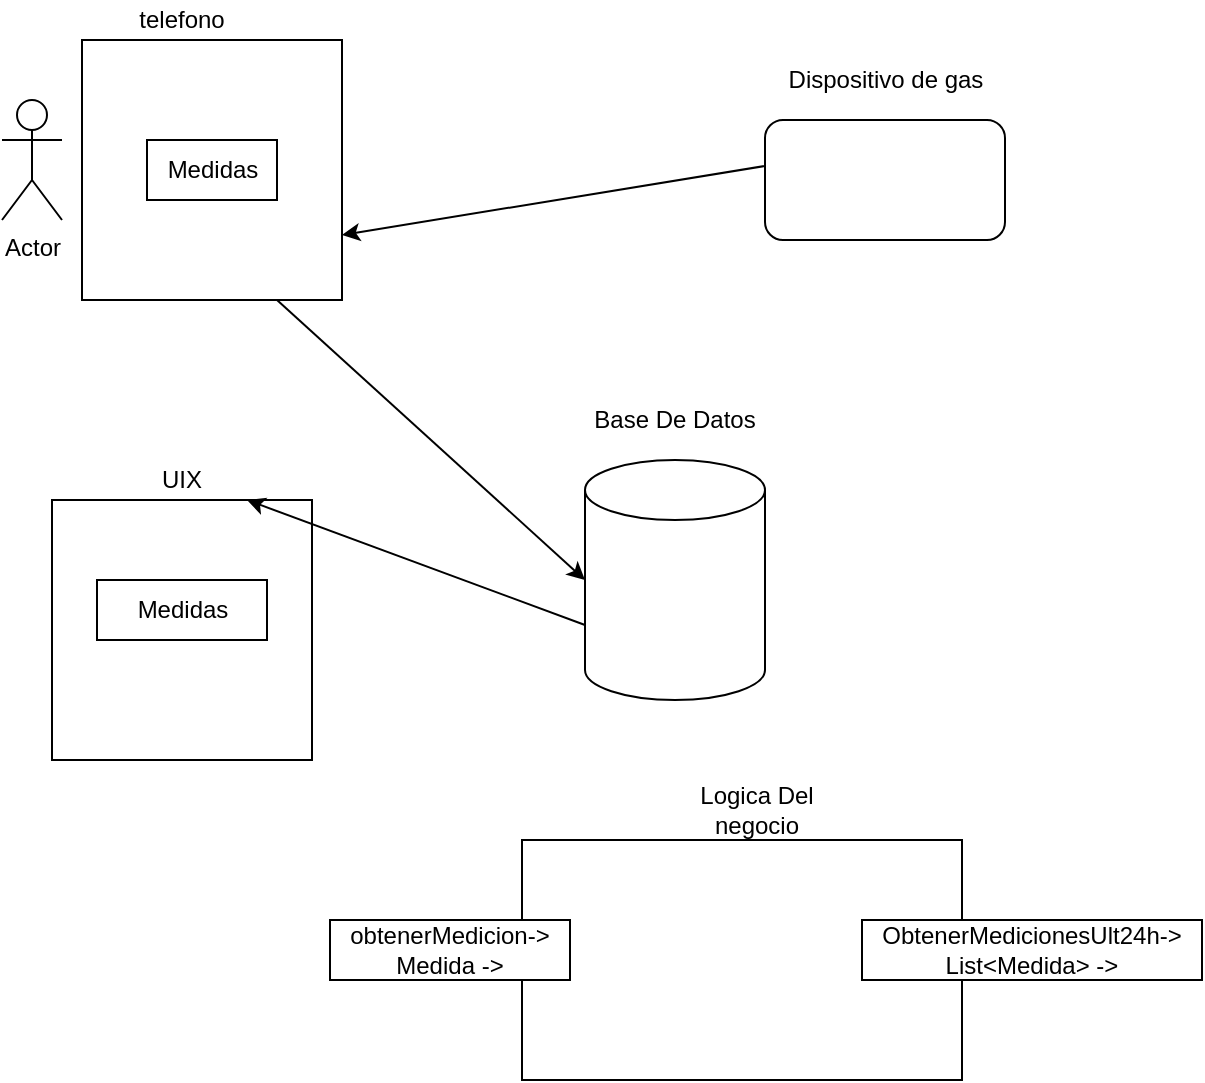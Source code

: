 <mxfile version="15.5.0" type="device"><diagram id="NnAmUpMsIUfzLG7R4sGV" name="Page-1"><mxGraphModel dx="1102" dy="582" grid="1" gridSize="10" guides="1" tooltips="1" connect="1" arrows="1" fold="1" page="1" pageScale="1" pageWidth="827" pageHeight="1169" math="0" shadow="0"><root><mxCell id="0"/><mxCell id="1" parent="0"/><mxCell id="vUESsqOl6LU-rfB6vuBg-1" value="Actor" style="shape=umlActor;verticalLabelPosition=bottom;verticalAlign=top;html=1;outlineConnect=0;" parent="1" vertex="1"><mxGeometry x="150" y="70" width="30" height="60" as="geometry"/></mxCell><mxCell id="vUESsqOl6LU-rfB6vuBg-2" value="" style="whiteSpace=wrap;html=1;aspect=fixed;" parent="1" vertex="1"><mxGeometry x="190" y="40" width="130" height="130" as="geometry"/></mxCell><mxCell id="vUESsqOl6LU-rfB6vuBg-3" value="telefono" style="text;html=1;strokeColor=none;fillColor=none;align=center;verticalAlign=middle;whiteSpace=wrap;rounded=0;" parent="1" vertex="1"><mxGeometry x="220" y="20" width="40" height="20" as="geometry"/></mxCell><mxCell id="vUESsqOl6LU-rfB6vuBg-4" value="" style="shape=cylinder3;whiteSpace=wrap;html=1;boundedLbl=1;backgroundOutline=1;size=15;" parent="1" vertex="1"><mxGeometry x="441.5" y="250" width="90" height="120" as="geometry"/></mxCell><mxCell id="vUESsqOl6LU-rfB6vuBg-5" value="Base De Datos" style="text;html=1;strokeColor=none;fillColor=none;align=center;verticalAlign=middle;whiteSpace=wrap;rounded=0;" parent="1" vertex="1"><mxGeometry x="434" y="220" width="105" height="20" as="geometry"/></mxCell><mxCell id="vUESsqOl6LU-rfB6vuBg-6" value="" style="whiteSpace=wrap;html=1;aspect=fixed;" parent="1" vertex="1"><mxGeometry x="175" y="270" width="130" height="130" as="geometry"/></mxCell><mxCell id="vUESsqOl6LU-rfB6vuBg-7" value="UIX" style="text;html=1;strokeColor=none;fillColor=none;align=center;verticalAlign=middle;whiteSpace=wrap;rounded=0;" parent="1" vertex="1"><mxGeometry x="220" y="250" width="40" height="20" as="geometry"/></mxCell><mxCell id="vUESsqOl6LU-rfB6vuBg-8" value="" style="rounded=1;whiteSpace=wrap;html=1;" parent="1" vertex="1"><mxGeometry x="531.5" y="80" width="120" height="60" as="geometry"/></mxCell><mxCell id="vUESsqOl6LU-rfB6vuBg-9" value="Dispositivo de gas" style="text;html=1;strokeColor=none;fillColor=none;align=center;verticalAlign=middle;whiteSpace=wrap;rounded=0;" parent="1" vertex="1"><mxGeometry x="541.5" y="50" width="100" height="20" as="geometry"/></mxCell><mxCell id="vUESsqOl6LU-rfB6vuBg-12" value="Medidas" style="rounded=0;whiteSpace=wrap;html=1;" parent="1" vertex="1"><mxGeometry x="222.5" y="90" width="65" height="30" as="geometry"/></mxCell><mxCell id="vUESsqOl6LU-rfB6vuBg-13" value="" style="endArrow=classic;html=1;entryX=0;entryY=0.5;entryDx=0;entryDy=0;exitX=0.75;exitY=1;exitDx=0;exitDy=0;entryPerimeter=0;" parent="1" source="vUESsqOl6LU-rfB6vuBg-2" target="vUESsqOl6LU-rfB6vuBg-4" edge="1"><mxGeometry width="50" height="50" relative="1" as="geometry"><mxPoint x="430" y="105" as="sourcePoint"/><mxPoint x="350" y="170" as="targetPoint"/></mxGeometry></mxCell><mxCell id="vUESsqOl6LU-rfB6vuBg-14" value="" style="endArrow=classic;html=1;exitX=0;exitY=0;exitDx=0;exitDy=82.5;entryX=0.75;entryY=0;entryDx=0;entryDy=0;exitPerimeter=0;" parent="1" source="vUESsqOl6LU-rfB6vuBg-4" target="vUESsqOl6LU-rfB6vuBg-6" edge="1"><mxGeometry width="50" height="50" relative="1" as="geometry"><mxPoint x="300" y="240" as="sourcePoint"/><mxPoint x="430" y="270" as="targetPoint"/></mxGeometry></mxCell><mxCell id="vUESsqOl6LU-rfB6vuBg-15" value="Medidas" style="rounded=0;whiteSpace=wrap;html=1;" parent="1" vertex="1"><mxGeometry x="197.5" y="310" width="85" height="30" as="geometry"/></mxCell><mxCell id="vUESsqOl6LU-rfB6vuBg-16" value="" style="endArrow=classic;html=1;exitX=0;exitY=0.383;exitDx=0;exitDy=0;exitPerimeter=0;entryX=1;entryY=0.75;entryDx=0;entryDy=0;" parent="1" source="vUESsqOl6LU-rfB6vuBg-8" target="vUESsqOl6LU-rfB6vuBg-2" edge="1"><mxGeometry width="50" height="50" relative="1" as="geometry"><mxPoint x="530" y="240" as="sourcePoint"/><mxPoint x="580" y="190" as="targetPoint"/></mxGeometry></mxCell><mxCell id="6XDYOSN4oQQTWD5b1HcL-1" value="" style="rounded=0;whiteSpace=wrap;html=1;" parent="1" vertex="1"><mxGeometry x="410" y="440" width="220" height="120" as="geometry"/></mxCell><mxCell id="6XDYOSN4oQQTWD5b1HcL-2" value="Logica Del negocio" style="text;html=1;strokeColor=none;fillColor=none;align=center;verticalAlign=middle;whiteSpace=wrap;rounded=0;" parent="1" vertex="1"><mxGeometry x="480" y="410" width="95" height="30" as="geometry"/></mxCell><mxCell id="6XDYOSN4oQQTWD5b1HcL-4" value="obtenerMedicion-&amp;gt; Medida -&amp;gt;" style="rounded=0;whiteSpace=wrap;html=1;" parent="1" vertex="1"><mxGeometry x="314" y="480" width="120" height="30" as="geometry"/></mxCell><mxCell id="6XDYOSN4oQQTWD5b1HcL-5" value="ObtenerMedicionesUlt24h-&amp;gt; List&amp;lt;Medida&amp;gt; -&amp;gt;" style="rounded=0;whiteSpace=wrap;html=1;" parent="1" vertex="1"><mxGeometry x="580" y="480" width="170" height="30" as="geometry"/></mxCell></root></mxGraphModel></diagram></mxfile>